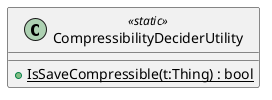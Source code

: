 @startuml
class CompressibilityDeciderUtility <<static>> {
    + {static} IsSaveCompressible(t:Thing) : bool
}
@enduml
